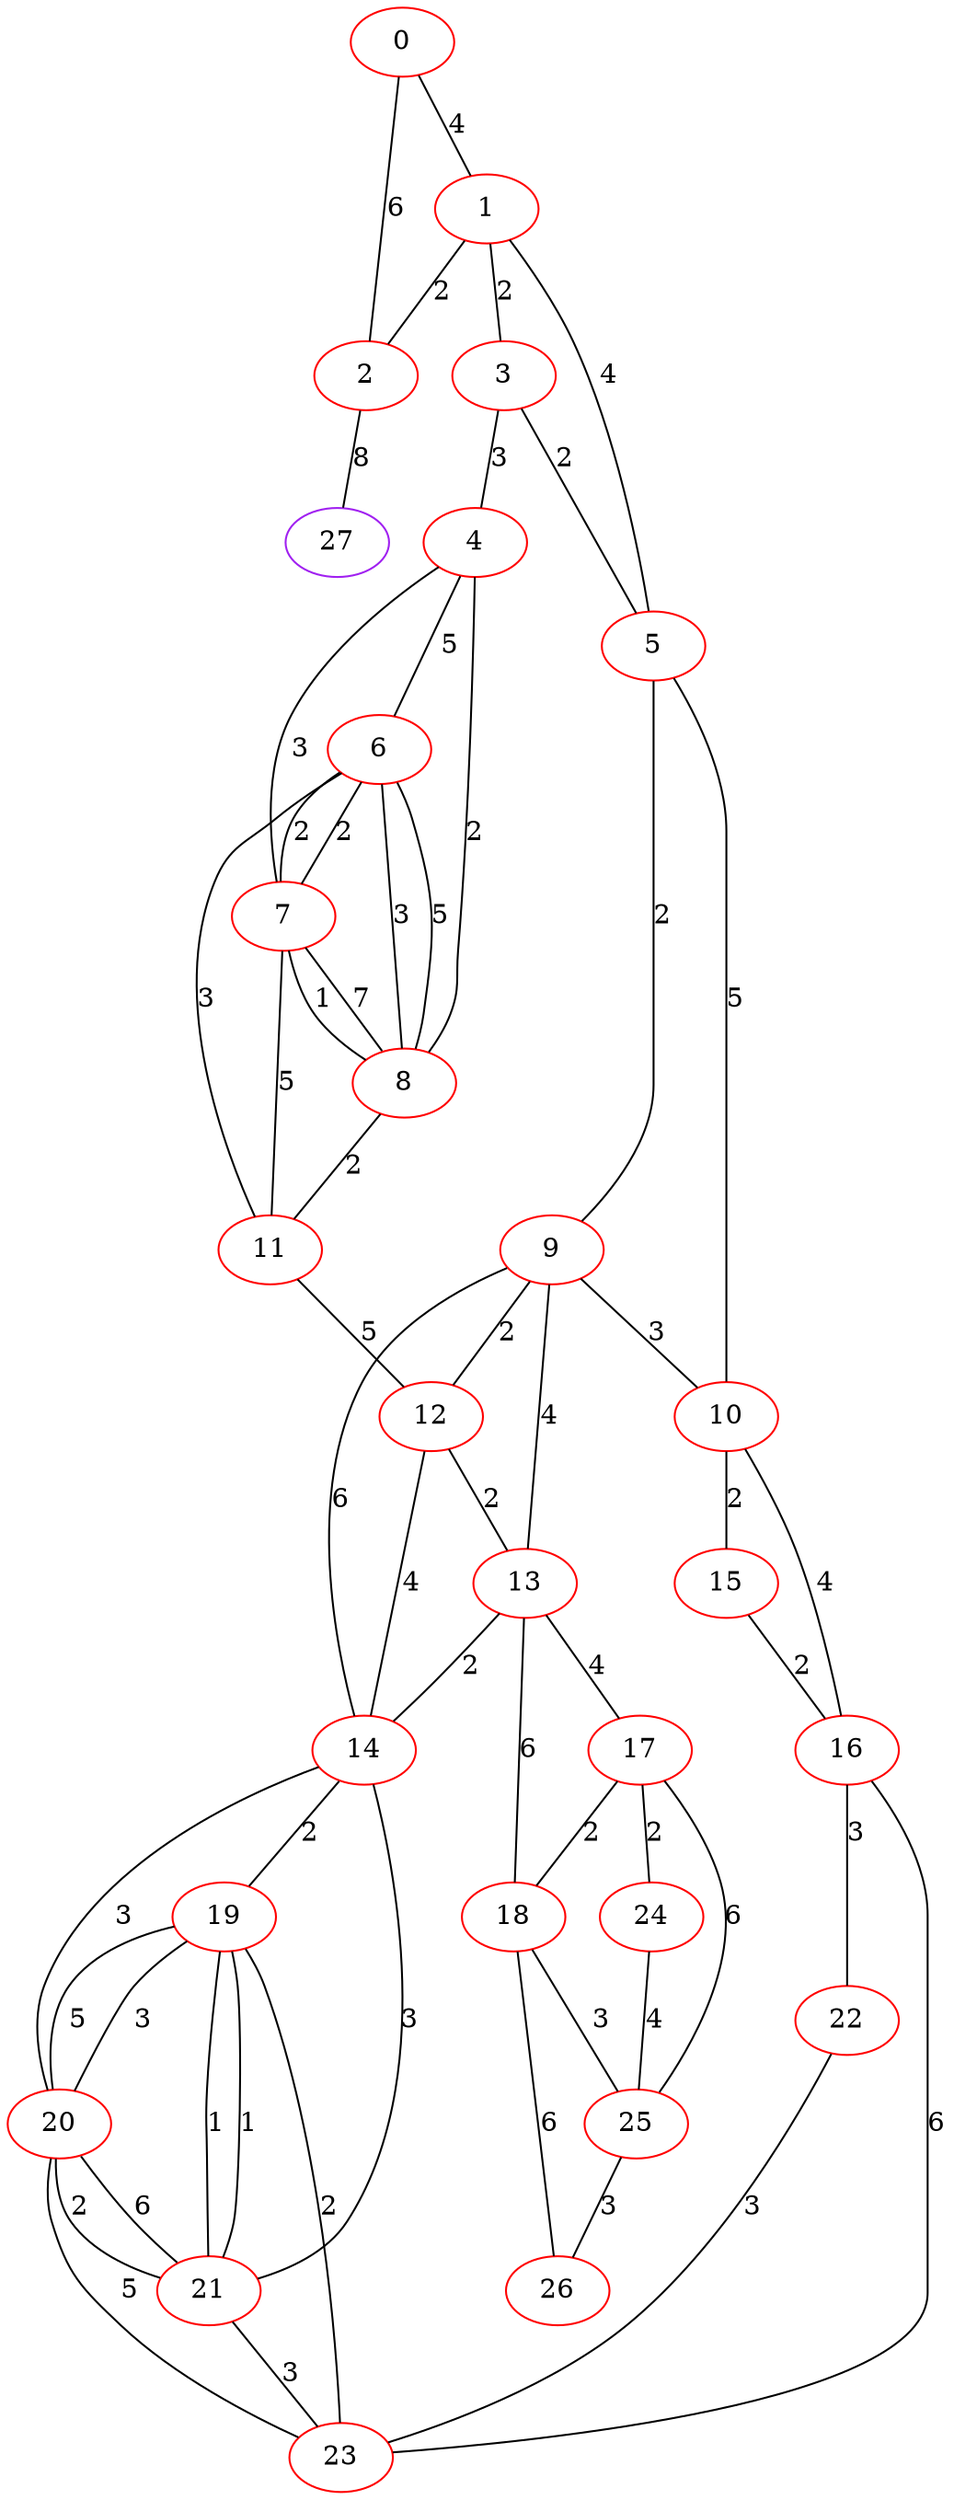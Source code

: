 graph "" {
0 [color=red, weight=1];
1 [color=red, weight=1];
2 [color=red, weight=1];
3 [color=red, weight=1];
4 [color=red, weight=1];
5 [color=red, weight=1];
6 [color=red, weight=1];
7 [color=red, weight=1];
8 [color=red, weight=1];
9 [color=red, weight=1];
10 [color=red, weight=1];
11 [color=red, weight=1];
12 [color=red, weight=1];
13 [color=red, weight=1];
14 [color=red, weight=1];
15 [color=red, weight=1];
16 [color=red, weight=1];
17 [color=red, weight=1];
18 [color=red, weight=1];
19 [color=red, weight=1];
20 [color=red, weight=1];
21 [color=red, weight=1];
22 [color=red, weight=1];
23 [color=red, weight=1];
24 [color=red, weight=1];
25 [color=red, weight=1];
26 [color=red, weight=1];
27 [color=purple, weight=4];
0 -- 1  [key=0, label=4];
0 -- 2  [key=0, label=6];
1 -- 2  [key=0, label=2];
1 -- 3  [key=0, label=2];
1 -- 5  [key=0, label=4];
2 -- 27  [key=0, label=8];
3 -- 4  [key=0, label=3];
3 -- 5  [key=0, label=2];
4 -- 8  [key=0, label=2];
4 -- 6  [key=0, label=5];
4 -- 7  [key=0, label=3];
5 -- 9  [key=0, label=2];
5 -- 10  [key=0, label=5];
6 -- 8  [key=0, label=3];
6 -- 8  [key=1, label=5];
6 -- 11  [key=0, label=3];
6 -- 7  [key=0, label=2];
6 -- 7  [key=1, label=2];
7 -- 8  [key=0, label=1];
7 -- 8  [key=1, label=7];
7 -- 11  [key=0, label=5];
8 -- 11  [key=0, label=2];
9 -- 10  [key=0, label=3];
9 -- 12  [key=0, label=2];
9 -- 14  [key=0, label=6];
9 -- 13  [key=0, label=4];
10 -- 16  [key=0, label=4];
10 -- 15  [key=0, label=2];
11 -- 12  [key=0, label=5];
12 -- 13  [key=0, label=2];
12 -- 14  [key=0, label=4];
13 -- 18  [key=0, label=6];
13 -- 14  [key=0, label=2];
13 -- 17  [key=0, label=4];
14 -- 19  [key=0, label=2];
14 -- 20  [key=0, label=3];
14 -- 21  [key=0, label=3];
15 -- 16  [key=0, label=2];
16 -- 23  [key=0, label=6];
16 -- 22  [key=0, label=3];
17 -- 24  [key=0, label=2];
17 -- 25  [key=0, label=6];
17 -- 18  [key=0, label=2];
18 -- 25  [key=0, label=3];
18 -- 26  [key=0, label=6];
19 -- 20  [key=0, label=3];
19 -- 20  [key=1, label=5];
19 -- 21  [key=0, label=1];
19 -- 21  [key=1, label=1];
19 -- 23  [key=0, label=2];
20 -- 21  [key=0, label=2];
20 -- 21  [key=1, label=6];
20 -- 23  [key=0, label=5];
21 -- 23  [key=0, label=3];
22 -- 23  [key=0, label=3];
24 -- 25  [key=0, label=4];
25 -- 26  [key=0, label=3];
}

